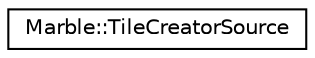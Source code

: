 digraph "Graphical Class Hierarchy"
{
  edge [fontname="Helvetica",fontsize="10",labelfontname="Helvetica",labelfontsize="10"];
  node [fontname="Helvetica",fontsize="10",shape=record];
  rankdir="LR";
  Node1 [label="Marble::TileCreatorSource",height=0.2,width=0.4,color="black", fillcolor="white", style="filled",URL="$class_marble_1_1_tile_creator_source.html"];
}
